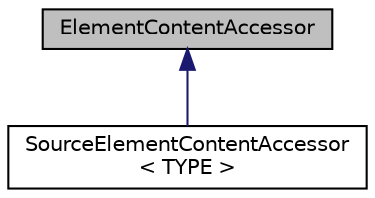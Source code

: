 digraph "ElementContentAccessor"
{
  edge [fontname="Helvetica",fontsize="10",labelfontname="Helvetica",labelfontsize="10"];
  node [fontname="Helvetica",fontsize="10",shape=record];
  Node0 [label="ElementContentAccessor",height=0.2,width=0.4,color="black", fillcolor="grey75", style="filled", fontcolor="black"];
  Node0 -> Node1 [dir="back",color="midnightblue",fontsize="10",style="solid",fontname="Helvetica"];
  Node1 [label="SourceElementContentAccessor\l\< TYPE \>",height=0.2,width=0.4,color="black", fillcolor="white", style="filled",URL="$struct_source_element_content_accessor.html"];
}
